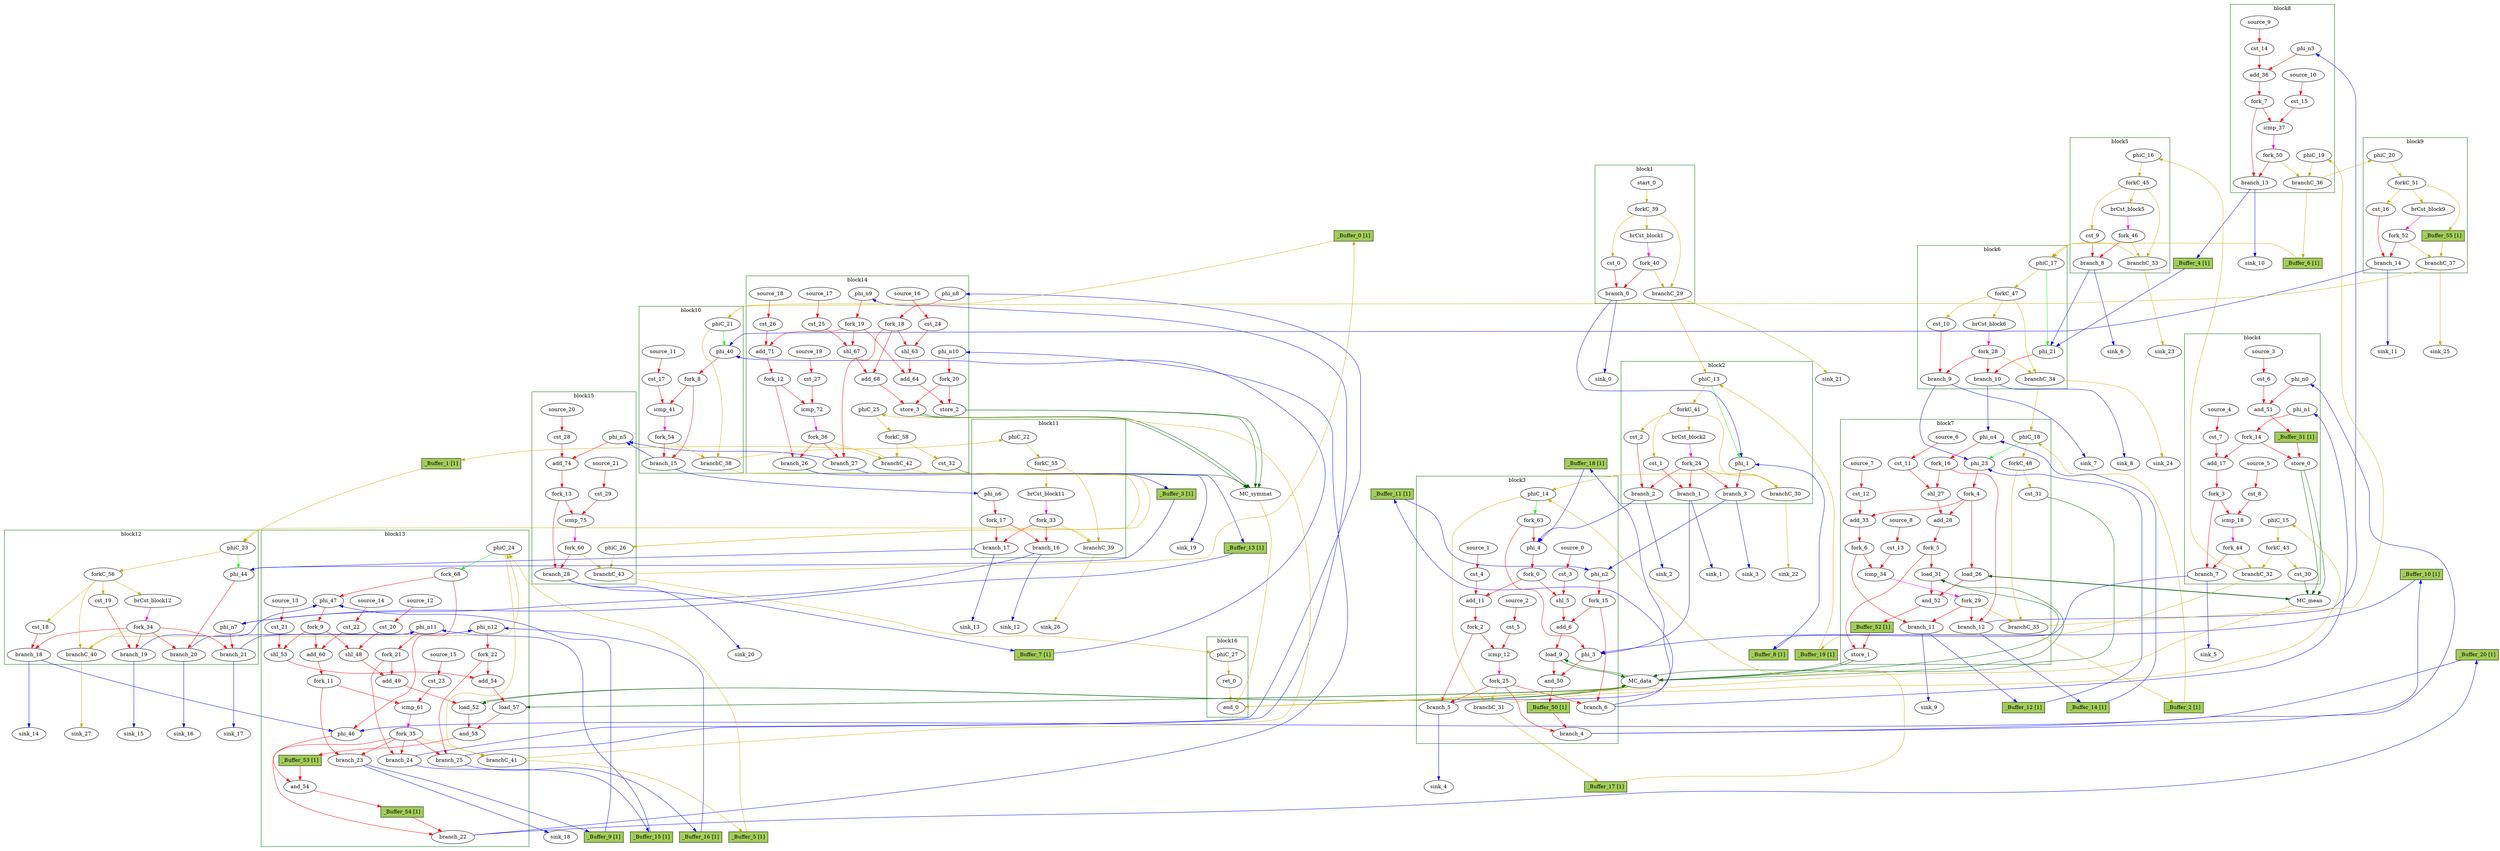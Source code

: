 Digraph G {
	splines=spline;
//DHLS version: 0.1.1" [shape = "none" pos = "20,20!"]
"_Buffer_55" [type=Buffer, in="in1:32", out="out1:32", bbID = 3, slots=1, transparent=false, label="_Buffer_55 [1]",  shape=box, style=filled, fillcolor=darkolivegreen3, height = 0.4];
		"brCst_block1" [type = "Constant", bbID= 1, in = "in1:1", out = "out1:1", value = "0x1"];
		"cst_0" [type = "Constant", bbID= 1, in = "in1:1", out = "out1:1", value = "0x00000000"];
		"phi_1" [type = "Mux", bbID= 2, in = "in1?:1 in2:6 in3:6 ", out = "out1:6", delay=1.397];
		"brCst_block2" [type = "Constant", bbID= 2, in = "in1:1", out = "out1:1", value = "0x1"];
		"cst_1" [type = "Constant", bbID= 2, in = "in1:32", out = "out1:32", value = "0x00000000"];
		"phi_3" [type = "Mux", bbID= 3, in = "in1?:1 in2:32 in3:32 ", out = "out1:32", delay=1.397];
		"cst_2" [type = "Constant", bbID= 2, in = "in1:1", out = "out1:1", value = "0x00000000"];
		"phi_4" [type = "Mux", bbID= 3, in = "in1?:1 in2:6 in3:6 ", out = "out1:6", delay=1.397];
		"cst_3" [type = "Constant", bbID= 3, in = "in1:3", out = "out1:3", value = "0x00000005"];
		"shl_5" [type = "Operator", bbID= 3, op = "shl_op", in = "in1:11 in2:11 ", out = "out1:11 ", delay=0.000, latency=0, II=1];
		"add_6" [type = "Operator", bbID= 3, op = "add_op", in = "in1:12 in2:12 ", out = "out1:12 ", delay=2.287, latency=0, II=1];
		"load_9" [type = "Operator", bbID= 3, op = "mc_load_op", bbID= 3, portId= 0, in = "in1:32 in2:12 ", out = "out1:32 out2:12 ", delay=1.412, latency=0, II=1];
"and_50" [type=Operator, in="in1:32 in2:32", out="out1:32", op = "and_op", bbID = 3, retimingDiff=0.6,  shape=oval];
"_Buffer_50" [type=Buffer, in="in1:32", out="out1:32", bbID = 3, slots=1, transparent=false, label="_Buffer_50 [1]",  shape=box, style=filled, fillcolor=darkolivegreen3, height = 0.4];
		"cst_4" [type = "Constant", bbID= 3, in = "in1:1", out = "out1:1", value = "0x00000001"];
		"add_11" [type = "Operator", bbID= 3, op = "add_op", in = "in1:6 in2:6 ", out = "out1:6 ", delay=2.287, latency=0, II=1];
		"cst_5" [type = "Constant", bbID= 3, in = "in1:6", out = "out1:6", value = "0x00000020"];
		"icmp_12" [type = "Operator", bbID= 3, op = "icmp_ult_op", in = "in1:6 in2:6 ", out = "out1:1 ", delay=1.907, latency=0, II=1];
		"cst_6" [type = "Constant", bbID= 4, in = "in1:32", out = "out1:32", value = "0x3D000000"];
"and_51" [type=Operator, in="in1:32 in2:32", out="out1:32", op = "and_op", bbID = 3, retimingDiff=0.6,  shape=oval];
"_Buffer_51" [type=Buffer, in="in1:32", out="out1:32", bbID = 3, slots=1, transparent=false, label="_Buffer_51 [1]",  shape=box, style=filled, fillcolor=darkolivegreen3, height = 0.4];
		"store_0" [type = "Operator", bbID= 4, op = "mc_store_op", bbID= 4, portId= 0, in = "in1:32 in2:6 ", out = "out1:32 out2:6 ", delay=0.672, latency=0, II=1];
		"cst_7" [type = "Constant", bbID= 4, in = "in1:1", out = "out1:1", value = "0x00000001"];
		"add_17" [type = "Operator", bbID= 4, op = "add_op", in = "in1:6 in2:6 ", out = "out1:6 ", delay=2.287, latency=0, II=1];
		"cst_8" [type = "Constant", bbID= 4, in = "in1:6", out = "out1:6", value = "0x00000020"];
		"icmp_18" [type = "Operator", bbID= 4, op = "icmp_ult_op", in = "in1:6 in2:6 ", out = "out1:1 ", delay=1.907, latency=0, II=1];
		"brCst_block5" [type = "Constant", bbID= 5, in = "in1:1", out = "out1:1", value = "0x1"];
		"cst_9" [type = "Constant", bbID= 5, in = "in1:1", out = "out1:1", value = "0x00000000"];
		"phi_21" [type = "Mux", bbID= 6, in = "in1?:1 in2:6 in3:6 ", out = "out1:6", delay=1.397];
		"brCst_block6" [type = "Constant", bbID= 6, in = "in1:1", out = "out1:1", value = "0x1"];
		"cst_10" [type = "Constant", bbID= 6, in = "in1:1", out = "out1:1", value = "0x00000000"];
		"phi_23" [type = "Mux", bbID= 7, in = "in1?:1 in2:6 in3:6 ", out = "out1:6", delay=1.397];
		"load_26" [type = "Operator", bbID= 7, op = "mc_load_op", bbID= 7, portId= 0, in = "in1:32 in2:6 ", out = "out1:32 out2:6 ", delay=1.412, latency=0, II=1];
		"cst_11" [type = "Constant", bbID= 7, in = "in1:3", out = "out1:3", value = "0x00000005"];
		"shl_27" [type = "Operator", bbID= 7, op = "shl_op", in = "in1:11 in2:11 ", out = "out1:11 ", delay=0.000, latency=0, II=1];
		"add_28" [type = "Operator", bbID= 7, op = "add_op", in = "in1:12 in2:12 ", out = "out1:12 ", delay=2.287, latency=0, II=1];
		"load_31" [type = "Operator", bbID= 7, op = "mc_load_op", bbID= 7, portId= 1, in = "in1:32 in2:12 ", out = "out1:32 out2:12 ", delay=1.412, latency=0, II=1];
"and_52" [type=Operator, in="in1:32 in2:32", out="out1:32", op = "and_op", bbID = 3, retimingDiff=0.6,  shape=oval];
"_Buffer_52" [type=Buffer, in="in1:32", out="out1:32", bbID = 3, slots=1, transparent=false, label="_Buffer_52 [1]",  shape=box, style=filled, fillcolor=darkolivegreen3, height = 0.4];
		"store_1" [type = "Operator", bbID= 7, op = "mc_store_op", bbID= 7, portId= 0, in = "in1:32 in2:12 ", out = "out1:32 out2:12 ", delay=0.672, latency=0, II=1];
		"cst_12" [type = "Constant", bbID= 7, in = "in1:1", out = "out1:1", value = "0x00000001"];
		"add_33" [type = "Operator", bbID= 7, op = "add_op", in = "in1:6 in2:6 ", out = "out1:6 ", delay=2.287, latency=0, II=1];
		"cst_13" [type = "Constant", bbID= 7, in = "in1:6", out = "out1:6", value = "0x00000020"];
		"icmp_34" [type = "Operator", bbID= 7, op = "icmp_ult_op", in = "in1:6 in2:6 ", out = "out1:1 ", delay=1.907, latency=0, II=1];
		"cst_14" [type = "Constant", bbID= 8, in = "in1:1", out = "out1:1", value = "0x00000001"];
		"add_36" [type = "Operator", bbID= 8, op = "add_op", in = "in1:6 in2:6 ", out = "out1:6 ", delay=2.287, latency=0, II=1];
		"cst_15" [type = "Constant", bbID= 8, in = "in1:6", out = "out1:6", value = "0x00000020"];
		"icmp_37" [type = "Operator", bbID= 8, op = "icmp_ult_op", in = "in1:6 in2:6 ", out = "out1:1 ", delay=1.907, latency=0, II=1];
		"brCst_block9" [type = "Constant", bbID= 9, in = "in1:1", out = "out1:1", value = "0x1"];
		"cst_16" [type = "Constant", bbID= 9, in = "in1:1", out = "out1:1", value = "0x00000000"];
		"phi_40" [type = "Mux", bbID= 10, in = "in1?:1 in2:6 in3:6 ", out = "out1:6", delay=1.397];
		"cst_17" [type = "Constant", bbID= 10, in = "in1:6", out = "out1:6", value = "0x00000020"];
		"icmp_41" [type = "Operator", bbID= 10, op = "icmp_ult_op", in = "in1:6 in2:6 ", out = "out1:1 ", delay=1.907, latency=0, II=1];
		"brCst_block11" [type = "Constant", bbID= 11, in = "in1:1", out = "out1:1", value = "0x1"];
		"phi_44" [type = "Mux", bbID= 12, in = "in1?:1 in2:6 in3:6 ", out = "out1:6", delay=1.397];
		"brCst_block12" [type = "Constant", bbID= 12, in = "in1:1", out = "out1:1", value = "0x1"];
		"cst_18" [type = "Constant", bbID= 12, in = "in1:32", out = "out1:32", value = "0x00000000"];
		"phi_46" [type = "Mux", bbID= 13, in = "in1?:1 in2:32 in3:32 ", out = "out1:32", delay=1.397];
		"cst_19" [type = "Constant", bbID= 12, in = "in1:1", out = "out1:1", value = "0x00000000"];
		"phi_47" [type = "Mux", bbID= 13, in = "in1?:1 in2:6 in3:6 ", out = "out1:6", delay=1.397];
		"cst_20" [type = "Constant", bbID= 13, in = "in1:3", out = "out1:3", value = "0x00000005"];
		"shl_48" [type = "Operator", bbID= 13, op = "shl_op", in = "in1:11 in2:11 ", out = "out1:11 ", delay=0.000, latency=0, II=1];
		"add_49" [type = "Operator", bbID= 13, op = "add_op", in = "in1:12 in2:12 ", out = "out1:12 ", delay=2.287, latency=0, II=1];
		"load_52" [type = "Operator", bbID= 13, op = "mc_load_op", bbID= 13, portId= 2, in = "in1:32 in2:12 ", out = "out1:32 out2:12 ", delay=1.412, latency=0, II=1];
		"cst_21" [type = "Constant", bbID= 13, in = "in1:3", out = "out1:3", value = "0x00000005"];
		"shl_53" [type = "Operator", bbID= 13, op = "shl_op", in = "in1:11 in2:11 ", out = "out1:11 ", delay=0.000, latency=0, II=1];
		"add_54" [type = "Operator", bbID= 13, op = "add_op", in = "in1:12 in2:12 ", out = "out1:12 ", delay=2.287, latency=0, II=1];
		"load_57" [type = "Operator", bbID= 13, op = "mc_load_op", bbID= 13, portId= 3, in = "in1:32 in2:12 ", out = "out1:32 out2:12 ", delay=1.412, latency=0, II=1];
"and_53" [type=Operator, in="in1:32 in2:32", out="out1:32", op = "and_op", bbID = 3, retimingDiff=0.6,  shape=oval];
"_Buffer_53" [type=Buffer, in="in1:32", out="out1:32", bbID = 3, slots=1, transparent=false, label="_Buffer_53 [1]",  shape=box, style=filled, fillcolor=darkolivegreen3, height = 0.4];
"and_54" [type=Operator, in="in1:32 in2:32", out="out1:32", op = "and_op", bbID = 3, retimingDiff=0.6,  shape=oval];
"_Buffer_54" [type=Buffer, in="in1:32", out="out1:32", bbID = 3, slots=1, transparent=false, label="_Buffer_54 [1]",  shape=box, style=filled, fillcolor=darkolivegreen3, height = 0.4];
		"cst_22" [type = "Constant", bbID= 13, in = "in1:1", out = "out1:1", value = "0x00000001"];
		"add_60" [type = "Operator", bbID= 13, op = "add_op", in = "in1:6 in2:6 ", out = "out1:6 ", delay=2.287, latency=0, II=1];
		"cst_23" [type = "Constant", bbID= 13, in = "in1:6", out = "out1:6", value = "0x00000020"];
		"icmp_61" [type = "Operator", bbID= 13, op = "icmp_ult_op", in = "in1:6 in2:6 ", out = "out1:1 ", delay=1.907, latency=0, II=1];
		"cst_24" [type = "Constant", bbID= 14, in = "in1:3", out = "out1:3", value = "0x00000005"];
		"shl_63" [type = "Operator", bbID= 14, op = "shl_op", in = "in1:11 in2:11 ", out = "out1:11 ", delay=0.000, latency=0, II=1];
		"add_64" [type = "Operator", bbID= 14, op = "add_op", in = "in1:12 in2:12 ", out = "out1:12 ", delay=2.287, latency=0, II=1];
		"store_2" [type = "Operator", bbID= 14, op = "mc_store_op", bbID= 14, portId= 0, in = "in1:32 in2:12 ", out = "out1:32 out2:12 ", delay=0.672, latency=0, II=1];
		"cst_25" [type = "Constant", bbID= 14, in = "in1:3", out = "out1:3", value = "0x00000005"];
		"shl_67" [type = "Operator", bbID= 14, op = "shl_op", in = "in1:11 in2:11 ", out = "out1:11 ", delay=0.000, latency=0, II=1];
		"add_68" [type = "Operator", bbID= 14, op = "add_op", in = "in1:12 in2:12 ", out = "out1:12 ", delay=2.287, latency=0, II=1];
		"store_3" [type = "Operator", bbID= 14, op = "mc_store_op", bbID= 14, portId= 1, in = "in1:32 in2:12 ", out = "out1:32 out2:12 ", delay=0.672, latency=0, II=1];
		"cst_26" [type = "Constant", bbID= 14, in = "in1:1", out = "out1:1", value = "0x00000001"];
		"add_71" [type = "Operator", bbID= 14, op = "add_op", in = "in1:6 in2:6 ", out = "out1:6 ", delay=2.287, latency=0, II=1];
		"cst_27" [type = "Constant", bbID= 14, in = "in1:6", out = "out1:6", value = "0x00000020"];
		"icmp_72" [type = "Operator", bbID= 14, op = "icmp_ult_op", in = "in1:6 in2:6 ", out = "out1:1 ", delay=1.907, latency=0, II=1];
		"cst_28" [type = "Constant", bbID= 15, in = "in1:1", out = "out1:1", value = "0x00000001"];
		"add_74" [type = "Operator", bbID= 15, op = "add_op", in = "in1:6 in2:6 ", out = "out1:6 ", delay=2.287, latency=0, II=1];
		"cst_29" [type = "Constant", bbID= 15, in = "in1:6", out = "out1:6", value = "0x00000020"];
		"icmp_75" [type = "Operator", bbID= 15, op = "icmp_ult_op", in = "in1:6 in2:6 ", out = "out1:1 ", delay=1.907, latency=0, II=1];
		"ret_0" [type = "Operator", bbID= 16, op = "ret_op", in = "in1:0 ", out = "out1:0 ", delay=0.000, latency=0, II=1];
		"phi_n0" [type = "Merge", bbID= 4, in = "in1:32 ", out = "out1:32", delay=0.000];
		"phi_n1" [type = "Merge", bbID= 4, in = "in1:6 ", out = "out1:6", delay=0.000];
		"phi_n2" [type = "Merge", bbID= 3, in = "in1:6 in2:6 ", out = "out1:6", delay=1.397];
		"phi_n3" [type = "Merge", bbID= 8, in = "in1:6 ", out = "out1:6", delay=0.000];
		"phi_n4" [type = "Merge", bbID= 7, in = "in1:6 in2:6 ", out = "out1:6", delay=1.397];
		"phi_n5" [type = "Merge", bbID= 15, in = "in1:6 in2:6 ", out = "out1:6", delay=1.397];
		"phi_n6" [type = "Merge", bbID= 11, in = "in1:6 ", out = "out1:6", delay=0.000];
		"phi_n7" [type = "Merge", bbID= 12, in = "in1:6 in2:6 ", out = "out1:6", delay=1.397];
		"phi_n8" [type = "Merge", bbID= 14, in = "in1:6 ", out = "out1:6", delay=0.000];
		"phi_n9" [type = "Merge", bbID= 14, in = "in1:6 ", out = "out1:6", delay=0.000];
		"phi_n10" [type = "Merge", bbID= 14, in = "in1:32 ", out = "out1:32", delay=0.000];
		"phi_n11" [type = "Merge", bbID= 13, in = "in1:6 in2:6 ", out = "out1:6", delay=1.397];
		"phi_n12" [type = "Merge", bbID= 13, in = "in1:6 in2:6 ", out = "out1:6", delay=1.397];
		"fork_0" [type = "Fork", bbID= 3, in = "in1:6", out = "out1:6 out2:6 "];
		"fork_2" [type = "Fork", bbID= 3, in = "in1:6", out = "out1:6 out2:6 "];
		"fork_3" [type = "Fork", bbID= 4, in = "in1:6", out = "out1:6 out2:6 "];
		"fork_4" [type = "Fork", bbID= 7, in = "in1:6", out = "out1:6 out2:6 out3:6 "];
		"fork_5" [type = "Fork", bbID= 7, in = "in1:12", out = "out1:12 out2:12 "];
		"fork_6" [type = "Fork", bbID= 7, in = "in1:6", out = "out1:6 out2:6 "];
		"fork_7" [type = "Fork", bbID= 8, in = "in1:6", out = "out1:6 out2:6 "];
		"fork_8" [type = "Fork", bbID= 10, in = "in1:6", out = "out1:6 out2:6 "];
		"fork_9" [type = "Fork", bbID= 13, in = "in1:6", out = "out1:6 out2:6 out3:6 "];
		"fork_11" [type = "Fork", bbID= 13, in = "in1:6", out = "out1:6 out2:6 "];
		"fork_12" [type = "Fork", bbID= 14, in = "in1:6", out = "out1:6 out2:6 "];
		"fork_13" [type = "Fork", bbID= 15, in = "in1:6", out = "out1:6 out2:6 "];
		"fork_14" [type = "Fork", bbID= 4, in = "in1:6", out = "out1:6 out2:6 "];
		"fork_15" [type = "Fork", bbID= 3, in = "in1:6", out = "out1:6 out2:6 "];
		"fork_16" [type = "Fork", bbID= 7, in = "in1:6", out = "out1:6 out2:6 "];
		"fork_17" [type = "Fork", bbID= 11, in = "in1:6", out = "out1:6 out2:6 "];
		"fork_18" [type = "Fork", bbID= 14, in = "in1:6", out = "out1:6 out2:6 out3:6 "];
		"fork_19" [type = "Fork", bbID= 14, in = "in1:6", out = "out1:6 out2:6 out3:6 "];
		"fork_20" [type = "Fork", bbID= 14, in = "in1:32", out = "out1:32 out2:32 "];
		"fork_21" [type = "Fork", bbID= 13, in = "in1:6", out = "out1:6 out2:6 "];
		"fork_22" [type = "Fork", bbID= 13, in = "in1:6", out = "out1:6 out2:6 "];
		"branch_0" [type = "Branch", bbID= 1,  in = "in1:1 in2?:1", out = "out1+:1 out2-:1"];
		"branch_1" [type = "Branch", bbID= 2,  in = "in1:32 in2?:1", out = "out1+:32 out2-:32"];
		"branch_2" [type = "Branch", bbID= 2,  in = "in1:1 in2?:1", out = "out1+:1 out2-:1"];
		"branch_3" [type = "Branch", bbID= 2,  in = "in1:6 in2?:1", out = "out1+:6 out2-:6"];
		"fork_24" [type = "Fork", bbID= 2, in = "in1:1", out = "out1:1 out2:1 out3:1 out4:1 "];
		"branch_4" [type = "Branch", bbID= 3,  in = "in1:32 in2?:1", out = "out1+:32 out2-:32"];
		"branch_5" [type = "Branch", bbID= 3,  in = "in1:6 in2?:1", out = "out1+:6 out2-:6"];
		"branch_6" [type = "Branch", bbID= 3,  in = "in1:6 in2?:1", out = "out1+:6 out2-:6"];
		"fork_25" [type = "Fork", bbID= 3, in = "in1:1", out = "out1:1 out2:1 out3:1 out4:1 "];
		"branch_7" [type = "Branch", bbID= 4,  in = "in1:6 in2?:1", out = "out1+:6 out2-:6"];
		"branch_8" [type = "Branch", bbID= 5,  in = "in1:1 in2?:1", out = "out1+:1 out2-:1"];
		"branch_9" [type = "Branch", bbID= 6,  in = "in1:1 in2?:1", out = "out1+:1 out2-:1"];
		"branch_10" [type = "Branch", bbID= 6,  in = "in1:6 in2?:1", out = "out1+:6 out2-:6"];
		"fork_28" [type = "Fork", bbID= 6, in = "in1:1", out = "out1:1 out2:1 out3:1 "];
		"branch_11" [type = "Branch", bbID= 7,  in = "in1:6 in2?:1", out = "out1+:6 out2-:6"];
		"branch_12" [type = "Branch", bbID= 7,  in = "in1:6 in2?:1", out = "out1+:6 out2-:6"];
		"fork_29" [type = "Fork", bbID= 7, in = "in1:1", out = "out1:1 out2:1 out3:1 "];
		"branch_13" [type = "Branch", bbID= 8,  in = "in1:6 in2?:1", out = "out1+:6 out2-:6"];
		"branch_14" [type = "Branch", bbID= 9,  in = "in1:1 in2?:1", out = "out1+:1 out2-:1"];
		"branch_15" [type = "Branch", bbID= 10,  in = "in1:6 in2?:1", out = "out1+:6 out2-:6"];
		"branch_16" [type = "Branch", bbID= 11,  in = "in1:6 in2?:1", out = "out1+:6 out2-:6"];
		"branch_17" [type = "Branch", bbID= 11,  in = "in1:6 in2?:1", out = "out1+:6 out2-:6"];
		"fork_33" [type = "Fork", bbID= 11, in = "in1:1", out = "out1:1 out2:1 out3:1 "];
		"branch_18" [type = "Branch", bbID= 12,  in = "in1:32 in2?:1", out = "out1+:32 out2-:32"];
		"branch_19" [type = "Branch", bbID= 12,  in = "in1:1 in2?:1", out = "out1+:1 out2-:1"];
		"branch_20" [type = "Branch", bbID= 12,  in = "in1:6 in2?:1", out = "out1+:6 out2-:6"];
		"branch_21" [type = "Branch", bbID= 12,  in = "in1:6 in2?:1", out = "out1+:6 out2-:6"];
		"fork_34" [type = "Fork", bbID= 12, in = "in1:1", out = "out1:1 out2:1 out3:1 out4:1 out5:1 "];
		"branch_22" [type = "Branch", bbID= 13,  in = "in1:32 in2?:1", out = "out1+:32 out2-:32"];
		"branch_23" [type = "Branch", bbID= 13,  in = "in1:6 in2?:1", out = "out1+:6 out2-:6"];
		"branch_24" [type = "Branch", bbID= 13,  in = "in1:6 in2?:1", out = "out1+:6 out2-:6"];
		"branch_25" [type = "Branch", bbID= 13,  in = "in1:6 in2?:1", out = "out1+:6 out2-:6"];
		"fork_35" [type = "Fork", bbID= 13, in = "in1:1", out = "out1:1 out2:1 out3:1 out4:1 out5:1 "];
		"branch_26" [type = "Branch", bbID= 14,  in = "in1:6 in2?:1", out = "out1+:6 out2-:6"];
		"branch_27" [type = "Branch", bbID= 14,  in = "in1:6 in2?:1", out = "out1+:6 out2-:6"];
		"fork_36" [type = "Fork", bbID= 14, in = "in1:1", out = "out1:1 out2:1 out3:1 "];
		"branch_28" [type = "Branch", bbID= 15,  in = "in1:6 in2?:1", out = "out1+:6 out2-:6"];
		"MC_data" [type = "MC", bbID= 0, in = "in1:32*c0 in2:12*l0a in3:12*l1a in4:12*s0a in5:32*s0d in6:12*l2a in7:12*l3a ", out = "out1:32*l0d out2:32*l1d out3:32*l2d out4:32*l3d out5:0*e ", memory = "data", bbcount = 1, ldcount = 4, stcount = 1];
		"MC_mean" [type = "MC", bbID= 0, in = "in1:32*c0 in2:6*s0a in3:32*s0d in4:6*l0a ", out = "out1:32*l0d out2:0*e ", memory = "mean", bbcount = 1, ldcount = 1, stcount = 1];
		"cst_30" [type = "Constant", bbID= 4, in = "in1:1", out = "out1:1", value = "0x00000001"];
		"cst_31" [type = "Constant", bbID= 7, in = "in1:1", out = "out1:1", value = "0x00000001"];
		"MC_symmat" [type = "MC", bbID= 0, in = "in1:32*c0 in2:12*s0a in3:32*s0d in4:12*s1a in5:32*s1d ", out = "out1:0*e ", memory = "symmat", bbcount = 1, ldcount = 0, stcount = 2];
		"cst_32" [type = "Constant", bbID= 14, in = "in1:2", out = "out1:2", value = "0x00000002"];
		"end_0" [type = "Exit", bbID= 0, in = "in1:0*e in2:0*e in3:0*e in4:0 ", out = "out1:0"];
		"start_0" [type = "Entry", control= "true", bbID= 1, in = "in1:0", out = "out1:0"];
		"forkC_39" [type = "Fork", bbID= 1, in = "in1:0", out = "out1:0 out2:0 out3:0 "];
		"branchC_29" [type = "Branch", bbID= 1,  in = "in1:0 in2?:1", out = "out1+:0 out2-:0"];
		"fork_40" [type = "Fork", bbID= 1, in = "in1:1", out = "out1:1 out2:1 "];
		"phiC_13" [type = "CntrlMerge", bbID= 2, in = "in1:0 in2:0 ", out = "out1:0 out2?:1", delay=1.412];
		"forkC_41" [type = "Fork", bbID= 2, in = "in1:0", out = "out1:0 out2:0 out3:0 out4:0 "];
		"branchC_30" [type = "Branch", bbID= 2,  in = "in1:0 in2?:1", out = "out1+:0 out2-:0"];
		"phiC_14" [type = "CntrlMerge", bbID= 3, in = "in1:0 in2:0 ", out = "out1:0 out2?:1", delay=1.412];
		"branchC_31" [type = "Branch", bbID= 3,  in = "in1:0 in2?:1", out = "out1+:0 out2-:0"];
		"phiC_15" [type = "Merge", bbID= 4, in = "in1:0 ", out = "out1:0", delay=1.412];
		"forkC_43" [type = "Fork", bbID= 4, in = "in1:0", out = "out1:0 out2:0 "];
		"branchC_32" [type = "Branch", bbID= 4,  in = "in1:0 in2?:1", out = "out1+:0 out2-:0"];
		"fork_44" [type = "Fork", bbID= 4, in = "in1:1", out = "out1:1 out2:1 "];
		"phiC_16" [type = "Merge", bbID= 5, in = "in1:0 ", out = "out1:0", delay=1.412];
		"forkC_45" [type = "Fork", bbID= 5, in = "in1:0", out = "out1:0 out2:0 out3:0 "];
		"branchC_33" [type = "Branch", bbID= 5,  in = "in1:0 in2?:1", out = "out1+:0 out2-:0"];
		"fork_46" [type = "Fork", bbID= 5, in = "in1:1", out = "out1:1 out2:1 "];
		"phiC_17" [type = "CntrlMerge", bbID= 6, in = "in1:0 in2:0 ", out = "out1:0 out2?:1", delay=1.412];
		"forkC_47" [type = "Fork", bbID= 6, in = "in1:0", out = "out1:0 out2:0 out3:0 "];
		"branchC_34" [type = "Branch", bbID= 6,  in = "in1:0 in2?:1", out = "out1+:0 out2-:0"];
		"phiC_18" [type = "CntrlMerge", bbID= 7, in = "in1:0 in2:0 ", out = "out1:0 out2?:1", delay=1.412];
		"forkC_48" [type = "Fork", bbID= 7, in = "in1:0", out = "out1:0 out2:0 "];
		"branchC_35" [type = "Branch", bbID= 7,  in = "in1:0 in2?:1", out = "out1+:0 out2-:0"];
		"phiC_19" [type = "Merge", bbID= 8, in = "in1:0 ", out = "out1:0", delay=1.412];
		"branchC_36" [type = "Branch", bbID= 8,  in = "in1:0 in2?:1", out = "out1+:0 out2-:0"];
		"fork_50" [type = "Fork", bbID= 8, in = "in1:1", out = "out1:1 out2:1 "];
		"phiC_20" [type = "Merge", bbID= 9, in = "in1:0 ", out = "out1:0", delay=1.412];
		"forkC_51" [type = "Fork", bbID= 9, in = "in1:0", out = "out1:0 out2:0 out3:0 "];
		"branchC_37" [type = "Branch", bbID= 9,  in = "in1:0 in2?:1", out = "out1+:0 out2-:0"];
		"fork_52" [type = "Fork", bbID= 9, in = "in1:1", out = "out1:1 out2:1 "];
		"phiC_21" [type = "CntrlMerge", bbID= 10, in = "in1:0 in2:0 ", out = "out1:0 out2?:1", delay=1.412];
		"branchC_38" [type = "Branch", bbID= 10,  in = "in1:0 in2?:1", out = "out1+:0 out2-:0"];
		"fork_54" [type = "Fork", bbID= 10, in = "in1:1", out = "out1:1 out2:1 "];
		"phiC_22" [type = "Merge", bbID= 11, in = "in1:0 ", out = "out1:0", delay=1.412];
		"forkC_55" [type = "Fork", bbID= 11, in = "in1:0", out = "out1:0 out2:0 "];
		"branchC_39" [type = "Branch", bbID= 11,  in = "in1:0 in2?:1", out = "out1+:0 out2-:0"];
		"phiC_23" [type = "CntrlMerge", bbID= 12, in = "in1:0 in2:0 ", out = "out1:0 out2?:1", delay=1.412];
		"forkC_56" [type = "Fork", bbID= 12, in = "in1:0", out = "out1:0 out2:0 out3:0 out4:0 "];
		"branchC_40" [type = "Branch", bbID= 12,  in = "in1:0 in2?:1", out = "out1+:0 out2-:0"];
		"phiC_24" [type = "CntrlMerge", bbID= 13, in = "in1:0 in2:0 ", out = "out1:0 out2?:1", delay=1.412];
		"branchC_41" [type = "Branch", bbID= 13,  in = "in1:0 in2?:1", out = "out1+:0 out2-:0"];
		"phiC_25" [type = "Merge", bbID= 14, in = "in1:0 ", out = "out1:0", delay=1.412];
		"forkC_58" [type = "Fork", bbID= 14, in = "in1:0", out = "out1:0 out2:0 "];
		"branchC_42" [type = "Branch", bbID= 14,  in = "in1:0 in2?:1", out = "out1+:0 out2-:0"];
		"phiC_26" [type = "Merge", bbID= 15, in = "in1:0 in2:0 ", out = "out1:0", delay=1.412];
		"branchC_43" [type = "Branch", bbID= 15,  in = "in1:0 in2?:1", out = "out1+:0 out2-:0"];
		"fork_60" [type = "Fork", bbID= 15, in = "in1:1", out = "out1:1 out2:1 "];
		"phiC_27" [type = "Merge", bbID= 16, in = "in1:0 ", out = "out1:0", delay=1.412];
		"sink_0" [type = "Sink", bbID= 0, in = "in1:1"];
		"sink_1" [type = "Sink", bbID= 0, in = "in1:32"];
		"sink_2" [type = "Sink", bbID= 0, in = "in1:1"];
		"sink_3" [type = "Sink", bbID= 0, in = "in1:6"];
		"sink_4" [type = "Sink", bbID= 0, in = "in1:6"];
		"sink_5" [type = "Sink", bbID= 0, in = "in1:6"];
		"sink_6" [type = "Sink", bbID= 0, in = "in1:1"];
		"sink_7" [type = "Sink", bbID= 0, in = "in1:1"];
		"sink_8" [type = "Sink", bbID= 0, in = "in1:6"];
		"sink_9" [type = "Sink", bbID= 0, in = "in1:6"];
		"sink_10" [type = "Sink", bbID= 0, in = "in1:6"];
		"sink_11" [type = "Sink", bbID= 0, in = "in1:1"];
		"sink_12" [type = "Sink", bbID= 0, in = "in1:6"];
		"sink_13" [type = "Sink", bbID= 0, in = "in1:6"];
		"sink_14" [type = "Sink", bbID= 0, in = "in1:32"];
		"sink_15" [type = "Sink", bbID= 0, in = "in1:1"];
		"sink_16" [type = "Sink", bbID= 0, in = "in1:6"];
		"sink_17" [type = "Sink", bbID= 0, in = "in1:6"];
		"sink_18" [type = "Sink", bbID= 0, in = "in1:6"];
		"sink_19" [type = "Sink", bbID= 0, in = "in1:6"];
		"sink_20" [type = "Sink", bbID= 0, in = "in1:6"];
		"sink_21" [type = "Sink", bbID= 0, in = "in1:0"];
		"sink_22" [type = "Sink", bbID= 0, in = "in1:0"];
		"sink_23" [type = "Sink", bbID= 0, in = "in1:0"];
		"sink_24" [type = "Sink", bbID= 0, in = "in1:0"];
		"sink_25" [type = "Sink", bbID= 0, in = "in1:0"];
		"sink_26" [type = "Sink", bbID= 0, in = "in1:0"];
		"sink_27" [type = "Sink", bbID= 0, in = "in1:0"];
		"source_0" [type = "Source", bbID= 3, out = "out1:3"];
		"source_1" [type = "Source", bbID= 3, out = "out1:1"];
		"source_2" [type = "Source", bbID= 3, out = "out1:6"];
		"source_3" [type = "Source", bbID= 4, out = "out1:32"];
		"source_4" [type = "Source", bbID= 4, out = "out1:1"];
		"source_5" [type = "Source", bbID= 4, out = "out1:6"];
		"source_6" [type = "Source", bbID= 7, out = "out1:3"];
		"source_7" [type = "Source", bbID= 7, out = "out1:1"];
		"source_8" [type = "Source", bbID= 7, out = "out1:6"];
		"source_9" [type = "Source", bbID= 8, out = "out1:1"];
		"source_10" [type = "Source", bbID= 8, out = "out1:6"];
		"source_11" [type = "Source", bbID= 10, out = "out1:6"];
		"source_12" [type = "Source", bbID= 13, out = "out1:3"];
		"source_13" [type = "Source", bbID= 13, out = "out1:3"];
		"source_14" [type = "Source", bbID= 13, out = "out1:1"];
		"source_15" [type = "Source", bbID= 13, out = "out1:6"];
		"source_16" [type = "Source", bbID= 14, out = "out1:3"];
		"source_17" [type = "Source", bbID= 14, out = "out1:3"];
		"source_18" [type = "Source", bbID= 14, out = "out1:1"];
		"source_19" [type = "Source", bbID= 14, out = "out1:6"];
		"source_20" [type = "Source", bbID= 15, out = "out1:1"];
		"source_21" [type = "Source", bbID= 15, out = "out1:6"];
		"fork_63" [type = "Fork", bbID= 3, in = "in1:1", out = "out1:1 out2:1 "];
		"fork_68" [type = "Fork", bbID= 13, in = "in1:1", out = "out1:1 out2:1 "];
	"_Buffer_0" [type=Buffer, in="in1:1", out="out1:1", bbID = 3, slots=1, transparent=false, label="_Buffer_0 [1]",  shape=box, style=filled, fillcolor=darkolivegreen3, height = 0.4];
	"_Buffer_1" [type=Buffer, in="in1:1", out="out1:1", bbID = 3, slots=1, transparent=false, label="_Buffer_1 [1]",  shape=box, style=filled, fillcolor=darkolivegreen3, height = 0.4];
	"_Buffer_2" [type=Buffer, in="in1:1", out="out1:1", bbID = 3, slots=1, transparent=false, label="_Buffer_2 [1]",  shape=box, style=filled, fillcolor=darkolivegreen3, height = 0.4];
	"_Buffer_3" [type=Buffer, in="in1:6", out="out1:6", bbID = 3, slots=1, transparent=false, label="_Buffer_3 [1]",  shape=box, style=filled, fillcolor=darkolivegreen3, height = 0.4];
	"_Buffer_4" [type=Buffer, in="in1:6", out="out1:6", bbID = 3, slots=1, transparent=false, label="_Buffer_4 [1]",  shape=box, style=filled, fillcolor=darkolivegreen3, height = 0.4];
	"_Buffer_5" [type=Buffer, in="in1:1", out="out1:1", bbID = 3, slots=1, transparent=false, label="_Buffer_5 [1]",  shape=box, style=filled, fillcolor=darkolivegreen3, height = 0.4];
	"_Buffer_6" [type=Buffer, in="in1:1", out="out1:1", bbID = 3, slots=1, transparent=false, label="_Buffer_6 [1]",  shape=box, style=filled, fillcolor=darkolivegreen3, height = 0.4];
	"_Buffer_7" [type=Buffer, in="in1:6", out="out1:6", bbID = 3, slots=1, transparent=false, label="_Buffer_7 [1]",  shape=box, style=filled, fillcolor=darkolivegreen3, height = 0.4];
	"_Buffer_8" [type=Buffer, in="in1:6", out="out1:6", bbID = 3, slots=1, transparent=false, label="_Buffer_8 [1]",  shape=box, style=filled, fillcolor=darkolivegreen3, height = 0.4];
	"_Buffer_9" [type=Buffer, in="in1:6", out="out1:6", bbID = 3, slots=1, transparent=false, label="_Buffer_9 [1]",  shape=box, style=filled, fillcolor=darkolivegreen3, height = 0.4];
	"_Buffer_10" [type=Buffer, in="in1:32", out="out1:32", bbID = 3, slots=1, transparent=false, label="_Buffer_10 [1]",  shape=box, style=filled, fillcolor=darkolivegreen3, height = 0.4];
	"_Buffer_11" [type=Buffer, in="in1:6", out="out1:6", bbID = 3, slots=1, transparent=false, label="_Buffer_11 [1]",  shape=box, style=filled, fillcolor=darkolivegreen3, height = 0.4];
	"_Buffer_12" [type=Buffer, in="in1:6", out="out1:6", bbID = 3, slots=1, transparent=false, label="_Buffer_12 [1]",  shape=box, style=filled, fillcolor=darkolivegreen3, height = 0.4];
	"_Buffer_13" [type=Buffer, in="in1:6", out="out1:6", bbID = 3, slots=1, transparent=false, label="_Buffer_13 [1]",  shape=box, style=filled, fillcolor=darkolivegreen3, height = 0.4];
	"_Buffer_14" [type=Buffer, in="in1:6", out="out1:6", bbID = 3, slots=1, transparent=false, label="_Buffer_14 [1]",  shape=box, style=filled, fillcolor=darkolivegreen3, height = 0.4];
	"_Buffer_15" [type=Buffer, in="in1:6", out="out1:6", bbID = 3, slots=1, transparent=false, label="_Buffer_15 [1]",  shape=box, style=filled, fillcolor=darkolivegreen3, height = 0.4];
	"_Buffer_16" [type=Buffer, in="in1:6", out="out1:6", bbID = 3, slots=1, transparent=false, label="_Buffer_16 [1]",  shape=box, style=filled, fillcolor=darkolivegreen3, height = 0.4];
	"_Buffer_17" [type=Buffer, in="in1:1", out="out1:1", bbID = 3, slots=1, transparent=false, label="_Buffer_17 [1]",  shape=box, style=filled, fillcolor=darkolivegreen3, height = 0.4];
	"_Buffer_18" [type=Buffer, in="in1:6", out="out1:6", bbID = 3, slots=1, transparent=false, label="_Buffer_18 [1]",  shape=box, style=filled, fillcolor=darkolivegreen3, height = 0.4];
	"_Buffer_19" [type=Buffer, in="in1:1", out="out1:1", bbID = 3, slots=1, transparent=false, label="_Buffer_19 [1]",  shape=box, style=filled, fillcolor=darkolivegreen3, height = 0.4];
	"_Buffer_20" [type=Buffer, in="in1:32", out="out1:32", bbID = 3, slots=1, transparent=false, label="_Buffer_20 [1]",  shape=box, style=filled, fillcolor=darkolivegreen3, height = 0.4];
	subgraph cluster_0 {
	color = "darkgreen";
		label = "block1";
		"brCst_block1" -> "fork_40" [color = "magenta", from = "out1", to = "in1"];
		"cst_0" -> "branch_0" [color = "red", from = "out1", to = "in1"];
		"start_0" -> "forkC_39" [color = "gold3", from = "out1", to = "in1"];
		"forkC_39" -> "cst_0" [color = "gold3", from = "out1", to = "in1"];
		"forkC_39" -> "branchC_29" [color = "gold3", from = "out2", to = "in1"];
		"forkC_39" -> "brCst_block1" [color = "gold3", from = "out3", to = "in1"];
		"fork_40" -> "branch_0" [color = "red", from = "out1", to = "in2"];
		"fork_40" -> "branchC_29" [color = "gold3", from = "out2", to = "in2"];
	}
		"branch_0" -> "phi_1" [color = "blue", minlen = 3, from = "out1", to = "in2"];
		"branch_0" -> "sink_0" [color = "blue", minlen = 3, from = "out2", to = "in1"];
		"branchC_29" -> "phiC_13" [color = "gold3", minlen = 3, from = "out1", to = "in1"];
		"branchC_29" -> "sink_21" [color = "gold3", minlen = 3, from = "out2", to = "in1"];
	subgraph cluster_1 {
	color = "darkgreen";
		label = "block2";
		"phi_1" -> "branch_3" [color = "red", from = "out1", to = "in1"];
		"brCst_block2" -> "fork_24" [color = "magenta", from = "out1", to = "in1"];
		"cst_1" -> "branch_1" [color = "red", from = "out1", to = "in1"];
		"cst_2" -> "branch_2" [color = "red", from = "out1", to = "in1"];
		"fork_24" -> "branch_3" [color = "red", from = "out1", to = "in2"];
		"fork_24" -> "branch_2" [color = "red", from = "out2", to = "in2"];
		"fork_24" -> "branch_1" [color = "red", from = "out3", to = "in2"];
		"fork_24" -> "branchC_30" [color = "gold3", from = "out4", to = "in2"];
		"phiC_13" -> "phi_1" [color = "green", from = "out2", to = "in1"];
		"phiC_13" -> "forkC_41" [color = "gold3", from = "out1", to = "in1"];
		"forkC_41" -> "cst_1" [color = "gold3", from = "out1", to = "in1"];
		"forkC_41" -> "cst_2" [color = "gold3", from = "out2", to = "in1"];
		"forkC_41" -> "branchC_30" [color = "gold3", from = "out3", to = "in1"];
		"forkC_41" -> "brCst_block2" [color = "gold3", from = "out4", to = "in1"];
	}
		"branch_1" -> "phi_3" [color = "blue", minlen = 3, from = "out1", to = "in2"];
		"branch_1" -> "sink_1" [color = "blue", minlen = 3, from = "out2", to = "in1"];
		"branch_2" -> "phi_4" [color = "blue", minlen = 3, from = "out1", to = "in2"];
		"branch_2" -> "sink_2" [color = "blue", minlen = 3, from = "out2", to = "in1"];
		"branch_3" -> "phi_n2" [color = "blue", minlen = 3, from = "out1", to = "in1"];
		"branch_3" -> "sink_3" [color = "blue", minlen = 3, from = "out2", to = "in1"];
		"branchC_30" -> "phiC_14" [color = "gold3", minlen = 3, from = "out1", to = "in1"];
		"branchC_30" -> "sink_22" [color = "gold3", minlen = 3, from = "out2", to = "in1"];
	subgraph cluster_2 {
	color = "darkgreen";
		label = "block3";
		"phi_3" -> "and_50" [color = "red", from = "out1", to = "in1"];
		"phi_4" -> "fork_0" [color = "red", from = "out1", to = "in1"];
		"cst_3" -> "shl_5" [color = "red", from = "out1", to = "in2"];
		"shl_5" -> "add_6" [color = "red", from = "out1", to = "in1"];
		"add_6" -> "load_9" [color = "red", from = "out1", to = "in2"];
		"load_9" -> "and_50" [color = "red", from = "out1", to = "in2"];
		"and_50" -> "_Buffer_50" [color = "red", from = "out1", to = "in1"];
		"_Buffer_50" -> "branch_4" [color = "red", from = "out1", to = "in1"];
		"cst_4" -> "add_11" [color = "red", from = "out1", to = "in2"];
		"add_11" -> "fork_2" [color = "red", from = "out1", to = "in1"];
		"cst_5" -> "icmp_12" [color = "red", from = "out1", to = "in2"];
		"icmp_12" -> "fork_25" [color = "magenta", from = "out1", to = "in1"];
		"phi_n2" -> "fork_15" [color = "red", from = "out1", to = "in1"];
		"fork_0" -> "shl_5" [color = "red", from = "out1", to = "in1"];
		"fork_0" -> "add_11" [color = "red", from = "out2", to = "in1"];
		"fork_2" -> "icmp_12" [color = "red", from = "out1", to = "in1"];
		"fork_2" -> "branch_5" [color = "red", from = "out2", to = "in1"];
		"fork_15" -> "add_6" [color = "red", from = "out1", to = "in2"];
		"fork_15" -> "branch_6" [color = "red", from = "out2", to = "in1"];
		"fork_25" -> "branch_6" [color = "red", from = "out1", to = "in2"];
		"fork_25" -> "branch_5" [color = "red", from = "out2", to = "in2"];
		"fork_25" -> "branch_4" [color = "red", from = "out3", to = "in2"];
		"fork_25" -> "branchC_31" [color = "gold3", from = "out4", to = "in2"];
		"phiC_14" -> "fork_63" [color = "green", from = "out2", to = "in1"];
		"phiC_14" -> "branchC_31" [color = "gold3", from = "out1", to = "in1"];
		"source_0" -> "cst_3" [color = "red", from = "out1", to = "in1"];
		"source_1" -> "cst_4" [color = "red", from = "out1", to = "in1"];
		"source_2" -> "cst_5" [color = "red", from = "out1", to = "in1"];
		"fork_63" -> "phi_3" [color = "red", from = "out1", to = "in1"];
		"fork_63" -> "phi_4" [color = "red", from = "out2", to = "in1"];
	}
		"branch_4" -> "_Buffer_10" [color = "blue", minlen = 3, from = "out1", to = "in1"];
		"_Buffer_10" -> "phi_3" [color = "blue", minlen = 3, from = "out1", to = "in3"];
		"branch_4" -> "phi_n0" [color = "blue", minlen = 3, from = "out2", to = "in1"];
		"branch_5" -> "_Buffer_18" [color = "blue", minlen = 3, from = "out1", to = "in1"];
		"_Buffer_18" -> "phi_4" [color = "blue", minlen = 3, from = "out1", to = "in3"];
		"branch_5" -> "sink_4" [color = "blue", minlen = 3, from = "out2", to = "in1"];
		"branch_6" -> "_Buffer_11" [color = "blue", minlen = 3, from = "out1", to = "in1"];
		"_Buffer_11" -> "phi_n2" [color = "blue", minlen = 3, from = "out1", to = "in2"];
		"branch_6" -> "phi_n1" [color = "blue", minlen = 3, from = "out2", to = "in1"];
		"branchC_31" -> "_Buffer_17" [color = "gold3", minlen = 3, from = "out1", to = "in1"];
		"_Buffer_17" -> "phiC_14" [color = "gold3", minlen = 3, from = "out1", to = "in2"];
		"branchC_31" -> "phiC_15" [color = "gold3", minlen = 3, from = "out2", to = "in1"];
	subgraph cluster_3 {
	color = "darkgreen";
		label = "block4";
		"cst_6" -> "and_51" [color = "red", from = "out1", to = "in2"];
		"and_51" -> "_Buffer_51" [color = "red", from = "out1", to = "in1"];
		"_Buffer_51" -> "store_0" [color = "red", from = "out1", to = "in1"];
		"cst_7" -> "add_17" [color = "red", from = "out1", to = "in2"];
		"add_17" -> "fork_3" [color = "red", from = "out1", to = "in1"];
		"cst_8" -> "icmp_18" [color = "red", from = "out1", to = "in2"];
		"icmp_18" -> "fork_44" [color = "magenta", from = "out1", to = "in1"];
		"phi_n0" -> "and_51" [color = "red", from = "out1", to = "in1"];
		"phi_n1" -> "fork_14" [color = "red", from = "out1", to = "in1"];
		"fork_3" -> "icmp_18" [color = "red", from = "out1", to = "in1"];
		"fork_3" -> "branch_7" [color = "red", from = "out2", to = "in1"];
		"fork_14" -> "store_0" [color = "red", from = "out1", to = "in2"];
		"fork_14" -> "add_17" [color = "red", from = "out2", to = "in1"];
		"phiC_15" -> "forkC_43" [color = "gold3", from = "out1", to = "in1"];
		"forkC_43" -> "cst_30" [color = "gold3", from = "out1", to = "in1"];
		"forkC_43" -> "branchC_32" [color = "gold3", from = "out2", to = "in1"];
		"fork_44" -> "branch_7" [color = "red", from = "out1", to = "in2"];
		"fork_44" -> "branchC_32" [color = "gold3", from = "out2", to = "in2"];
		"source_3" -> "cst_6" [color = "red", from = "out1", to = "in1"];
		"source_4" -> "cst_7" [color = "red", from = "out1", to = "in1"];
		"source_5" -> "cst_8" [color = "red", from = "out1", to = "in1"];
	}
		"branch_7" -> "_Buffer_8" [color = "blue", minlen = 3, from = "out1", to = "in1"];
		"_Buffer_8" -> "phi_1" [color = "blue", minlen = 3, from = "out1", to = "in3"];
		"branch_7" -> "sink_5" [color = "blue", minlen = 3, from = "out2", to = "in1"];
		"branchC_32" -> "_Buffer_19" [color = "gold3", minlen = 3, from = "out1", to = "in1"];
		"_Buffer_19" -> "phiC_13" [color = "gold3", minlen = 3, from = "out1", to = "in2"];
		"branchC_32" -> "phiC_16" [color = "gold3", minlen = 3, from = "out2", to = "in1"];
	subgraph cluster_4 {
	color = "darkgreen";
		label = "block5";
		"brCst_block5" -> "fork_46" [color = "magenta", from = "out1", to = "in1"];
		"cst_9" -> "branch_8" [color = "red", from = "out1", to = "in1"];
		"phiC_16" -> "forkC_45" [color = "gold3", from = "out1", to = "in1"];
		"forkC_45" -> "cst_9" [color = "gold3", from = "out1", to = "in1"];
		"forkC_45" -> "branchC_33" [color = "gold3", from = "out2", to = "in1"];
		"forkC_45" -> "brCst_block5" [color = "gold3", from = "out3", to = "in1"];
		"fork_46" -> "branch_8" [color = "red", from = "out1", to = "in2"];
		"fork_46" -> "branchC_33" [color = "gold3", from = "out2", to = "in2"];
	}
		"branch_8" -> "phi_21" [color = "blue", minlen = 3, from = "out1", to = "in2"];
		"branch_8" -> "sink_6" [color = "blue", minlen = 3, from = "out2", to = "in1"];
		"branchC_33" -> "phiC_17" [color = "gold3", minlen = 3, from = "out1", to = "in1"];
		"branchC_33" -> "sink_23" [color = "gold3", minlen = 3, from = "out2", to = "in1"];
	subgraph cluster_5 {
	color = "darkgreen";
		label = "block6";
		"phi_21" -> "branch_10" [color = "red", from = "out1", to = "in1"];
		"brCst_block6" -> "fork_28" [color = "magenta", from = "out1", to = "in1"];
		"cst_10" -> "branch_9" [color = "red", from = "out1", to = "in1"];
		"fork_28" -> "branch_10" [color = "red", from = "out1", to = "in2"];
		"fork_28" -> "branch_9" [color = "red", from = "out2", to = "in2"];
		"fork_28" -> "branchC_34" [color = "gold3", from = "out3", to = "in2"];
		"phiC_17" -> "phi_21" [color = "green", from = "out2", to = "in1"];
		"phiC_17" -> "forkC_47" [color = "gold3", from = "out1", to = "in1"];
		"forkC_47" -> "cst_10" [color = "gold3", from = "out1", to = "in1"];
		"forkC_47" -> "branchC_34" [color = "gold3", from = "out2", to = "in1"];
		"forkC_47" -> "brCst_block6" [color = "gold3", from = "out3", to = "in1"];
	}
		"branch_9" -> "phi_23" [color = "blue", minlen = 3, from = "out1", to = "in2"];
		"branch_9" -> "sink_7" [color = "blue", minlen = 3, from = "out2", to = "in1"];
		"branch_10" -> "phi_n4" [color = "blue", minlen = 3, from = "out1", to = "in1"];
		"branch_10" -> "sink_8" [color = "blue", minlen = 3, from = "out2", to = "in1"];
		"branchC_34" -> "phiC_18" [color = "gold3", minlen = 3, from = "out1", to = "in1"];
		"branchC_34" -> "sink_24" [color = "gold3", minlen = 3, from = "out2", to = "in1"];
	subgraph cluster_6 {
	color = "darkgreen";
		label = "block7";
		"phi_23" -> "fork_4" [color = "red", from = "out1", to = "in1"];
		"load_26" -> "and_52" [color = "red", from = "out1", to = "in2"];
		"cst_11" -> "shl_27" [color = "red", from = "out1", to = "in2"];
		"shl_27" -> "add_28" [color = "red", from = "out1", to = "in1"];
		"add_28" -> "fork_5" [color = "red", from = "out1", to = "in1"];
		"load_31" -> "and_52" [color = "red", from = "out1", to = "in1"];
		"and_52" -> "_Buffer_52" [color = "red", from = "out1", to = "in1"];
		"_Buffer_52" -> "store_1" [color = "red", from = "out1", to = "in1"];
		"cst_12" -> "add_33" [color = "red", from = "out1", to = "in2"];
		"add_33" -> "fork_6" [color = "red", from = "out1", to = "in1"];
		"cst_13" -> "icmp_34" [color = "red", from = "out1", to = "in2"];
		"icmp_34" -> "fork_29" [color = "magenta", from = "out1", to = "in1"];
		"phi_n4" -> "fork_16" [color = "red", from = "out1", to = "in1"];
		"fork_4" -> "add_28" [color = "red", from = "out1", to = "in2"];
		"fork_4" -> "add_33" [color = "red", from = "out2", to = "in1"];
		"fork_4" -> "load_26" [color = "red", from = "out3", to = "in2"];
		"fork_5" -> "load_31" [color = "red", from = "out1", to = "in2"];
		"fork_5" -> "store_1" [color = "red", from = "out2", to = "in2"];
		"fork_6" -> "icmp_34" [color = "red", from = "out1", to = "in1"];
		"fork_6" -> "branch_11" [color = "red", from = "out2", to = "in1"];
		"fork_16" -> "shl_27" [color = "red", from = "out1", to = "in1"];
		"fork_16" -> "branch_12" [color = "red", from = "out2", to = "in1"];
		"fork_29" -> "branch_12" [color = "red", from = "out1", to = "in2"];
		"fork_29" -> "branch_11" [color = "red", from = "out2", to = "in2"];
		"fork_29" -> "branchC_35" [color = "gold3", from = "out3", to = "in2"];
		"phiC_18" -> "phi_23" [color = "green", from = "out2", to = "in1"];
		"phiC_18" -> "forkC_48" [color = "gold3", from = "out1", to = "in1"];
		"forkC_48" -> "cst_31" [color = "gold3", from = "out1", to = "in1"];
		"forkC_48" -> "branchC_35" [color = "gold3", from = "out2", to = "in1"];
		"source_6" -> "cst_11" [color = "red", from = "out1", to = "in1"];
		"source_7" -> "cst_12" [color = "red", from = "out1", to = "in1"];
		"source_8" -> "cst_13" [color = "red", from = "out1", to = "in1"];
	}
		"branch_11" -> "_Buffer_12" [color = "blue", minlen = 3, from = "out1", to = "in1"];
		"_Buffer_12" -> "phi_23" [color = "blue", minlen = 3, from = "out1", to = "in3"];
		"branch_11" -> "sink_9" [color = "blue", minlen = 3, from = "out2", to = "in1"];
		"branch_12" -> "_Buffer_14" [color = "blue", minlen = 3, from = "out1", to = "in1"];
		"_Buffer_14" -> "phi_n4" [color = "blue", minlen = 3, from = "out1", to = "in2"];
		"branch_12" -> "phi_n3" [color = "blue", minlen = 3, from = "out2", to = "in1"];
		"branchC_35" -> "_Buffer_2" [color = "gold3", minlen = 3, from = "out1", to = "in1"];
		"_Buffer_2" -> "phiC_18" [color = "gold3", minlen = 3, from = "out1", to = "in2"];
		"branchC_35" -> "phiC_19" [color = "gold3", minlen = 3, from = "out2", to = "in1"];
	subgraph cluster_7 {
	color = "darkgreen";
		label = "block8";
		"cst_14" -> "add_36" [color = "red", from = "out1", to = "in2"];
		"add_36" -> "fork_7" [color = "red", from = "out1", to = "in1"];
		"cst_15" -> "icmp_37" [color = "red", from = "out1", to = "in2"];
		"icmp_37" -> "fork_50" [color = "magenta", from = "out1", to = "in1"];
		"phi_n3" -> "add_36" [color = "red", from = "out1", to = "in1"];
		"fork_7" -> "icmp_37" [color = "red", from = "out1", to = "in1"];
		"fork_7" -> "branch_13" [color = "red", from = "out2", to = "in1"];
		"phiC_19" -> "branchC_36" [color = "gold3", from = "out1", to = "in1"];
		"fork_50" -> "branch_13" [color = "red", from = "out1", to = "in2"];
		"fork_50" -> "branchC_36" [color = "gold3", from = "out2", to = "in2"];
		"source_9" -> "cst_14" [color = "red", from = "out1", to = "in1"];
		"source_10" -> "cst_15" [color = "red", from = "out1", to = "in1"];
	}
		"branch_13" -> "_Buffer_4" [color = "blue", minlen = 3, from = "out1", to = "in1"];
		"_Buffer_4" -> "phi_21" [color = "blue", minlen = 3, from = "out1", to = "in3"];
		"branch_13" -> "sink_10" [color = "blue", minlen = 3, from = "out2", to = "in1"];
		"branchC_36" -> "_Buffer_6" [color = "gold3", minlen = 3, from = "out1", to = "in1"];
		"_Buffer_6" -> "phiC_17" [color = "gold3", minlen = 3, from = "out1", to = "in2"];
		"branchC_36" -> "phiC_20" [color = "gold3", minlen = 3, from = "out2", to = "in1"];
	subgraph cluster_8 {
	color = "darkgreen";
		label = "block9";
		"brCst_block9" -> "fork_52" [color = "magenta", from = "out1", to = "in1"];
		"cst_16" -> "branch_14" [color = "red", from = "out1", to = "in1"];
		"phiC_20" -> "forkC_51" [color = "gold3", from = "out1", to = "in1"];
		"forkC_51" -> "cst_16" [color = "gold3", from = "out1", to = "in1"];
		"forkC_51" -> "_Buffer_55" [color = "gold3", from = "out2", to = "in1"];
		"_Buffer_55" -> "branchC_37" [color = "gold3", from = "out1", to = "in1"];
		"forkC_51" -> "brCst_block9" [color = "gold3", from = "out3", to = "in1"];
		"fork_52" -> "branch_14" [color = "red", from = "out1", to = "in2"];
		"fork_52" -> "branchC_37" [color = "gold3", from = "out2", to = "in2"];
	}
		"branch_14" -> "phi_40" [color = "blue", minlen = 3, from = "out1", to = "in2"];
		"branch_14" -> "sink_11" [color = "blue", minlen = 3, from = "out2", to = "in1"];
		"branchC_37" -> "phiC_21" [color = "gold3", minlen = 3, from = "out1", to = "in1"];
		"branchC_37" -> "sink_25" [color = "gold3", minlen = 3, from = "out2", to = "in1"];
	subgraph cluster_9 {
	color = "darkgreen";
		label = "block10";
		"phi_40" -> "fork_8" [color = "red", from = "out1", to = "in1"];
		"cst_17" -> "icmp_41" [color = "red", from = "out1", to = "in2"];
		"icmp_41" -> "fork_54" [color = "magenta", from = "out1", to = "in1"];
		"fork_8" -> "icmp_41" [color = "red", from = "out1", to = "in1"];
		"fork_8" -> "branch_15" [color = "red", from = "out2", to = "in1"];
		"phiC_21" -> "phi_40" [color = "green", from = "out2", to = "in1"];
		"phiC_21" -> "branchC_38" [color = "gold3", from = "out1", to = "in1"];
		"fork_54" -> "branch_15" [color = "red", from = "out1", to = "in2"];
		"fork_54" -> "branchC_38" [color = "gold3", from = "out2", to = "in2"];
		"source_11" -> "cst_17" [color = "red", from = "out1", to = "in1"];
	}
		"branch_15" -> "phi_n6" [color = "blue", minlen = 3, from = "out1", to = "in1"];
		"branch_15" -> "phi_n5" [color = "blue", minlen = 3, from = "out2", to = "in1"];
		"branchC_38" -> "phiC_22" [color = "gold3", minlen = 3, from = "out1", to = "in1"];
		"branchC_38" -> "phiC_26" [color = "gold3", minlen = 3, from = "out2", to = "in1"];
	subgraph cluster_10 {
	color = "darkgreen";
		label = "block11";
		"brCst_block11" -> "fork_33" [color = "magenta", from = "out1", to = "in1"];
		"phi_n6" -> "fork_17" [color = "red", from = "out1", to = "in1"];
		"fork_17" -> "branch_16" [color = "red", from = "out1", to = "in1"];
		"fork_17" -> "branch_17" [color = "red", from = "out2", to = "in1"];
		"fork_33" -> "branch_17" [color = "red", from = "out1", to = "in2"];
		"fork_33" -> "branch_16" [color = "red", from = "out2", to = "in2"];
		"fork_33" -> "branchC_39" [color = "gold3", from = "out3", to = "in2"];
		"phiC_22" -> "forkC_55" [color = "gold3", from = "out1", to = "in1"];
		"forkC_55" -> "branchC_39" [color = "gold3", from = "out1", to = "in1"];
		"forkC_55" -> "brCst_block11" [color = "gold3", from = "out2", to = "in1"];
	}
		"branch_16" -> "phi_n7" [color = "blue", minlen = 3, from = "out1", to = "in1"];
		"branch_16" -> "sink_12" [color = "blue", minlen = 3, from = "out2", to = "in1"];
		"branch_17" -> "phi_44" [color = "blue", minlen = 3, from = "out1", to = "in2"];
		"branch_17" -> "sink_13" [color = "blue", minlen = 3, from = "out2", to = "in1"];
		"branchC_39" -> "phiC_23" [color = "gold3", minlen = 3, from = "out1", to = "in1"];
		"branchC_39" -> "sink_26" [color = "gold3", minlen = 3, from = "out2", to = "in1"];
	subgraph cluster_11 {
	color = "darkgreen";
		label = "block12";
		"phi_44" -> "branch_20" [color = "red", from = "out1", to = "in1"];
		"brCst_block12" -> "fork_34" [color = "magenta", from = "out1", to = "in1"];
		"cst_18" -> "branch_18" [color = "red", from = "out1", to = "in1"];
		"cst_19" -> "branch_19" [color = "red", from = "out1", to = "in1"];
		"phi_n7" -> "branch_21" [color = "red", from = "out1", to = "in1"];
		"fork_34" -> "branch_21" [color = "red", from = "out1", to = "in2"];
		"fork_34" -> "branch_20" [color = "red", from = "out2", to = "in2"];
		"fork_34" -> "branch_19" [color = "red", from = "out3", to = "in2"];
		"fork_34" -> "branch_18" [color = "red", from = "out4", to = "in2"];
		"fork_34" -> "branchC_40" [color = "gold3", from = "out5", to = "in2"];
		"phiC_23" -> "phi_44" [color = "green", from = "out2", to = "in1"];
		"phiC_23" -> "forkC_56" [color = "gold3", from = "out1", to = "in1"];
		"forkC_56" -> "cst_18" [color = "gold3", from = "out1", to = "in1"];
		"forkC_56" -> "cst_19" [color = "gold3", from = "out2", to = "in1"];
		"forkC_56" -> "branchC_40" [color = "gold3", from = "out3", to = "in1"];
		"forkC_56" -> "brCst_block12" [color = "gold3", from = "out4", to = "in1"];
	}
		"branch_18" -> "phi_46" [color = "blue", minlen = 3, from = "out1", to = "in2"];
		"branch_18" -> "sink_14" [color = "blue", minlen = 3, from = "out2", to = "in1"];
		"branch_19" -> "phi_47" [color = "blue", minlen = 3, from = "out1", to = "in2"];
		"branch_19" -> "sink_15" [color = "blue", minlen = 3, from = "out2", to = "in1"];
		"branch_20" -> "phi_n12" [color = "blue", minlen = 3, from = "out1", to = "in1"];
		"branch_20" -> "sink_16" [color = "blue", minlen = 3, from = "out2", to = "in1"];
		"branch_21" -> "phi_n11" [color = "blue", minlen = 3, from = "out1", to = "in1"];
		"branch_21" -> "sink_17" [color = "blue", minlen = 3, from = "out2", to = "in1"];
		"branchC_40" -> "phiC_24" [color = "gold3", minlen = 3, from = "out1", to = "in1"];
		"branchC_40" -> "sink_27" [color = "gold3", minlen = 3, from = "out2", to = "in1"];
	subgraph cluster_12 {
	color = "darkgreen";
		label = "block13";
		"phi_46" -> "and_54" [color = "red", from = "out1", to = "in1"];
		"phi_47" -> "fork_9" [color = "red", from = "out1", to = "in1"];
		"cst_20" -> "shl_48" [color = "red", from = "out1", to = "in2"];
		"shl_48" -> "add_49" [color = "red", from = "out1", to = "in1"];
		"add_49" -> "load_52" [color = "red", from = "out1", to = "in2"];
		"load_52" -> "and_53" [color = "red", from = "out1", to = "in1"];
		"cst_21" -> "shl_53" [color = "red", from = "out1", to = "in2"];
		"shl_53" -> "add_54" [color = "red", from = "out1", to = "in1"];
		"add_54" -> "load_57" [color = "red", from = "out1", to = "in2"];
		"load_57" -> "and_53" [color = "red", from = "out1", to = "in2"];
		"and_53" -> "_Buffer_53" [color = "red", from = "out1", to = "in1"];
		"_Buffer_53" -> "and_54" [color = "red", from = "out1", to = "in2"];
		"and_54" -> "_Buffer_54" [color = "red", from = "out1", to = "in1"];
		"_Buffer_54" -> "branch_22" [color = "red", from = "out1", to = "in1"];
		"cst_22" -> "add_60" [color = "red", from = "out1", to = "in2"];
		"add_60" -> "fork_11" [color = "red", from = "out1", to = "in1"];
		"cst_23" -> "icmp_61" [color = "red", from = "out1", to = "in2"];
		"icmp_61" -> "fork_35" [color = "magenta", from = "out1", to = "in1"];
		"phi_n11" -> "fork_21" [color = "red", from = "out1", to = "in1"];
		"phi_n12" -> "fork_22" [color = "red", from = "out1", to = "in1"];
		"fork_9" -> "shl_48" [color = "red", from = "out1", to = "in1"];
		"fork_9" -> "shl_53" [color = "red", from = "out2", to = "in1"];
		"fork_9" -> "add_60" [color = "red", from = "out3", to = "in1"];
		"fork_11" -> "icmp_61" [color = "red", from = "out1", to = "in1"];
		"fork_11" -> "branch_23" [color = "red", from = "out2", to = "in1"];
		"fork_21" -> "add_49" [color = "red", from = "out1", to = "in2"];
		"fork_21" -> "branch_24" [color = "red", from = "out2", to = "in1"];
		"fork_22" -> "add_54" [color = "red", from = "out1", to = "in2"];
		"fork_22" -> "branch_25" [color = "red", from = "out2", to = "in1"];
		"fork_35" -> "branch_25" [color = "red", from = "out1", to = "in2"];
		"fork_35" -> "branch_24" [color = "red", from = "out2", to = "in2"];
		"fork_35" -> "branch_23" [color = "red", from = "out3", to = "in2"];
		"fork_35" -> "branch_22" [color = "red", from = "out4", to = "in2"];
		"fork_35" -> "branchC_41" [color = "gold3", from = "out5", to = "in2"];
		"phiC_24" -> "fork_68" [color = "green", from = "out2", to = "in1"];
		"phiC_24" -> "branchC_41" [color = "gold3", from = "out1", to = "in1"];
		"source_12" -> "cst_20" [color = "red", from = "out1", to = "in1"];
		"source_13" -> "cst_21" [color = "red", from = "out1", to = "in1"];
		"source_14" -> "cst_22" [color = "red", from = "out1", to = "in1"];
		"source_15" -> "cst_23" [color = "red", from = "out1", to = "in1"];
		"fork_68" -> "phi_46" [color = "red", from = "out1", to = "in1"];
		"fork_68" -> "phi_47" [color = "red", from = "out2", to = "in1"];
	}
		"branch_22" -> "_Buffer_20" [color = "blue", minlen = 3, from = "out1", to = "in1"];
		"_Buffer_20" -> "phi_46" [color = "blue", minlen = 3, from = "out1", to = "in3"];
		"branch_22" -> "phi_n10" [color = "blue", minlen = 3, from = "out2", to = "in1"];
		"branch_23" -> "_Buffer_9" [color = "blue", minlen = 3, from = "out1", to = "in1"];
		"_Buffer_9" -> "phi_47" [color = "blue", minlen = 3, from = "out1", to = "in3"];
		"branch_23" -> "sink_18" [color = "blue", minlen = 3, from = "out2", to = "in1"];
		"branch_24" -> "_Buffer_15" [color = "blue", minlen = 3, from = "out1", to = "in1"];
		"_Buffer_15" -> "phi_n11" [color = "blue", minlen = 3, from = "out1", to = "in2"];
		"branch_24" -> "phi_n8" [color = "blue", minlen = 3, from = "out2", to = "in1"];
		"branch_25" -> "_Buffer_16" [color = "blue", minlen = 3, from = "out1", to = "in1"];
		"_Buffer_16" -> "phi_n12" [color = "blue", minlen = 3, from = "out1", to = "in2"];
		"branch_25" -> "phi_n9" [color = "blue", minlen = 3, from = "out2", to = "in1"];
		"branchC_41" -> "_Buffer_5" [color = "gold3", minlen = 3, from = "out1", to = "in1"];
		"_Buffer_5" -> "phiC_24" [color = "gold3", minlen = 3, from = "out1", to = "in2"];
		"branchC_41" -> "phiC_25" [color = "gold3", minlen = 3, from = "out2", to = "in1"];
	subgraph cluster_13 {
	color = "darkgreen";
		label = "block14";
		"cst_24" -> "shl_63" [color = "red", from = "out1", to = "in2"];
		"shl_63" -> "add_64" [color = "red", from = "out1", to = "in1"];
		"add_64" -> "store_2" [color = "red", from = "out1", to = "in2"];
		"cst_25" -> "shl_67" [color = "red", from = "out1", to = "in2"];
		"shl_67" -> "add_68" [color = "red", from = "out1", to = "in1"];
		"add_68" -> "store_3" [color = "red", from = "out1", to = "in2"];
		"cst_26" -> "add_71" [color = "red", from = "out1", to = "in2"];
		"add_71" -> "fork_12" [color = "red", from = "out1", to = "in1"];
		"cst_27" -> "icmp_72" [color = "red", from = "out1", to = "in2"];
		"icmp_72" -> "fork_36" [color = "magenta", from = "out1", to = "in1"];
		"phi_n8" -> "fork_18" [color = "red", from = "out1", to = "in1"];
		"phi_n9" -> "fork_19" [color = "red", from = "out1", to = "in1"];
		"phi_n10" -> "fork_20" [color = "red", from = "out1", to = "in1"];
		"fork_12" -> "icmp_72" [color = "red", from = "out1", to = "in1"];
		"fork_12" -> "branch_26" [color = "red", from = "out2", to = "in1"];
		"fork_18" -> "shl_63" [color = "red", from = "out1", to = "in1"];
		"fork_18" -> "add_68" [color = "red", from = "out2", to = "in2"];
		"fork_18" -> "branch_27" [color = "red", from = "out3", to = "in1"];
		"fork_19" -> "add_64" [color = "red", from = "out1", to = "in2"];
		"fork_19" -> "shl_67" [color = "red", from = "out2", to = "in1"];
		"fork_19" -> "add_71" [color = "red", from = "out3", to = "in1"];
		"fork_20" -> "store_2" [color = "red", from = "out1", to = "in1"];
		"fork_20" -> "store_3" [color = "red", from = "out2", to = "in1"];
		"fork_36" -> "branch_27" [color = "red", from = "out1", to = "in2"];
		"fork_36" -> "branch_26" [color = "red", from = "out2", to = "in2"];
		"fork_36" -> "branchC_42" [color = "gold3", from = "out3", to = "in2"];
		"phiC_25" -> "forkC_58" [color = "gold3", from = "out1", to = "in1"];
		"forkC_58" -> "cst_32" [color = "gold3", from = "out1", to = "in1"];
		"forkC_58" -> "branchC_42" [color = "gold3", from = "out2", to = "in1"];
		"source_16" -> "cst_24" [color = "red", from = "out1", to = "in1"];
		"source_17" -> "cst_25" [color = "red", from = "out1", to = "in1"];
		"source_18" -> "cst_26" [color = "red", from = "out1", to = "in1"];
		"source_19" -> "cst_27" [color = "red", from = "out1", to = "in1"];
	}
		"branch_26" -> "_Buffer_3" [color = "blue", minlen = 3, from = "out1", to = "in1"];
		"_Buffer_3" -> "phi_44" [color = "blue", minlen = 3, from = "out1", to = "in3"];
		"branch_26" -> "sink_19" [color = "blue", minlen = 3, from = "out2", to = "in1"];
		"branch_27" -> "_Buffer_13" [color = "blue", minlen = 3, from = "out1", to = "in1"];
		"_Buffer_13" -> "phi_n7" [color = "blue", minlen = 3, from = "out1", to = "in2"];
		"branch_27" -> "phi_n5" [color = "blue", minlen = 3, from = "out2", to = "in2"];
		"branchC_42" -> "_Buffer_1" [color = "gold3", minlen = 3, from = "out1", to = "in1"];
		"_Buffer_1" -> "phiC_23" [color = "gold3", minlen = 3, from = "out1", to = "in2"];
		"branchC_42" -> "phiC_26" [color = "gold3", minlen = 3, from = "out2", to = "in2"];
	subgraph cluster_14 {
	color = "darkgreen";
		label = "block15";
		"cst_28" -> "add_74" [color = "red", from = "out1", to = "in2"];
		"add_74" -> "fork_13" [color = "red", from = "out1", to = "in1"];
		"cst_29" -> "icmp_75" [color = "red", from = "out1", to = "in2"];
		"icmp_75" -> "fork_60" [color = "magenta", from = "out1", to = "in1"];
		"phi_n5" -> "add_74" [color = "red", from = "out1", to = "in1"];
		"fork_13" -> "icmp_75" [color = "red", from = "out1", to = "in1"];
		"fork_13" -> "branch_28" [color = "red", from = "out2", to = "in1"];
		"phiC_26" -> "branchC_43" [color = "gold3", from = "out1", to = "in1"];
		"fork_60" -> "branch_28" [color = "red", from = "out1", to = "in2"];
		"fork_60" -> "branchC_43" [color = "gold3", from = "out2", to = "in2"];
		"source_20" -> "cst_28" [color = "red", from = "out1", to = "in1"];
		"source_21" -> "cst_29" [color = "red", from = "out1", to = "in1"];
	}
		"branch_28" -> "_Buffer_7" [color = "blue", minlen = 3, from = "out1", to = "in1"];
		"_Buffer_7" -> "phi_40" [color = "blue", minlen = 3, from = "out1", to = "in3"];
		"branch_28" -> "sink_20" [color = "blue", minlen = 3, from = "out2", to = "in1"];
		"branchC_43" -> "_Buffer_0" [color = "gold3", minlen = 3, from = "out1", to = "in1"];
		"_Buffer_0" -> "phiC_21" [color = "gold3", minlen = 3, from = "out1", to = "in2"];
		"branchC_43" -> "phiC_27" [color = "gold3", minlen = 3, from = "out2", to = "in1"];
	subgraph cluster_15 {
	color = "darkgreen";
		label = "block16";
		"ret_0" -> "end_0" [color = "gold3", from = "out1", to = "in4"];
		"phiC_27" -> "ret_0" [color = "gold3", from = "out1", to = "in1"];
	}
		"load_9" -> "MC_data" [color = "darkgreen", mem_address = "true", from = "out2", to = "in2"];
		"MC_data" -> "load_9" [color = "darkgreen", mem_address = "false", from = "out1", to = "in1"];
		"store_0" -> "MC_mean" [color = "darkgreen", mem_address = "true", from = "out2", to = "in2"];
		"store_0" -> "MC_mean" [color = "darkgreen", mem_address = "false", from = "out1", to = "in3"];
		"load_26" -> "MC_mean" [color = "darkgreen", mem_address = "true", from = "out2", to = "in4"];
		"MC_mean" -> "load_26" [color = "darkgreen", mem_address = "false", from = "out1", to = "in1"];
		"load_31" -> "MC_data" [color = "darkgreen", mem_address = "true", from = "out2", to = "in3"];
		"MC_data" -> "load_31" [color = "darkgreen", mem_address = "false", from = "out2", to = "in1"];
		"store_1" -> "MC_data" [color = "darkgreen", mem_address = "true", from = "out2", to = "in4"];
		"store_1" -> "MC_data" [color = "darkgreen", mem_address = "false", from = "out1", to = "in5"];
		"load_52" -> "MC_data" [color = "darkgreen", mem_address = "true", from = "out2", to = "in6"];
		"MC_data" -> "load_52" [color = "darkgreen", mem_address = "false", from = "out3", to = "in1"];
		"load_57" -> "MC_data" [color = "darkgreen", mem_address = "true", from = "out2", to = "in7"];
		"MC_data" -> "load_57" [color = "darkgreen", mem_address = "false", from = "out4", to = "in1"];
		"store_2" -> "MC_symmat" [color = "darkgreen", mem_address = "true", from = "out2", to = "in2"];
		"store_2" -> "MC_symmat" [color = "darkgreen", mem_address = "false", from = "out1", to = "in3"];
		"store_3" -> "MC_symmat" [color = "darkgreen", mem_address = "true", from = "out2", to = "in4"];
		"store_3" -> "MC_symmat" [color = "darkgreen", mem_address = "false", from = "out1", to = "in5"];
		"cst_31" -> "MC_data" [color = "darkgreen", from = "out1", to = "in1"];
		"MC_data" -> "end_0" [color = "gold3", from = "out5", to = "in1"];
		"cst_30" -> "MC_mean" [color = "darkgreen", from = "out1", to = "in1"];
		"MC_mean" -> "end_0" [color = "gold3", from = "out2", to = "in2"];
		"cst_32" -> "MC_symmat" [color = "darkgreen", from = "out1", to = "in1"];
		"MC_symmat" -> "end_0" [color = "gold3", from = "out1", to = "in3"];
}



